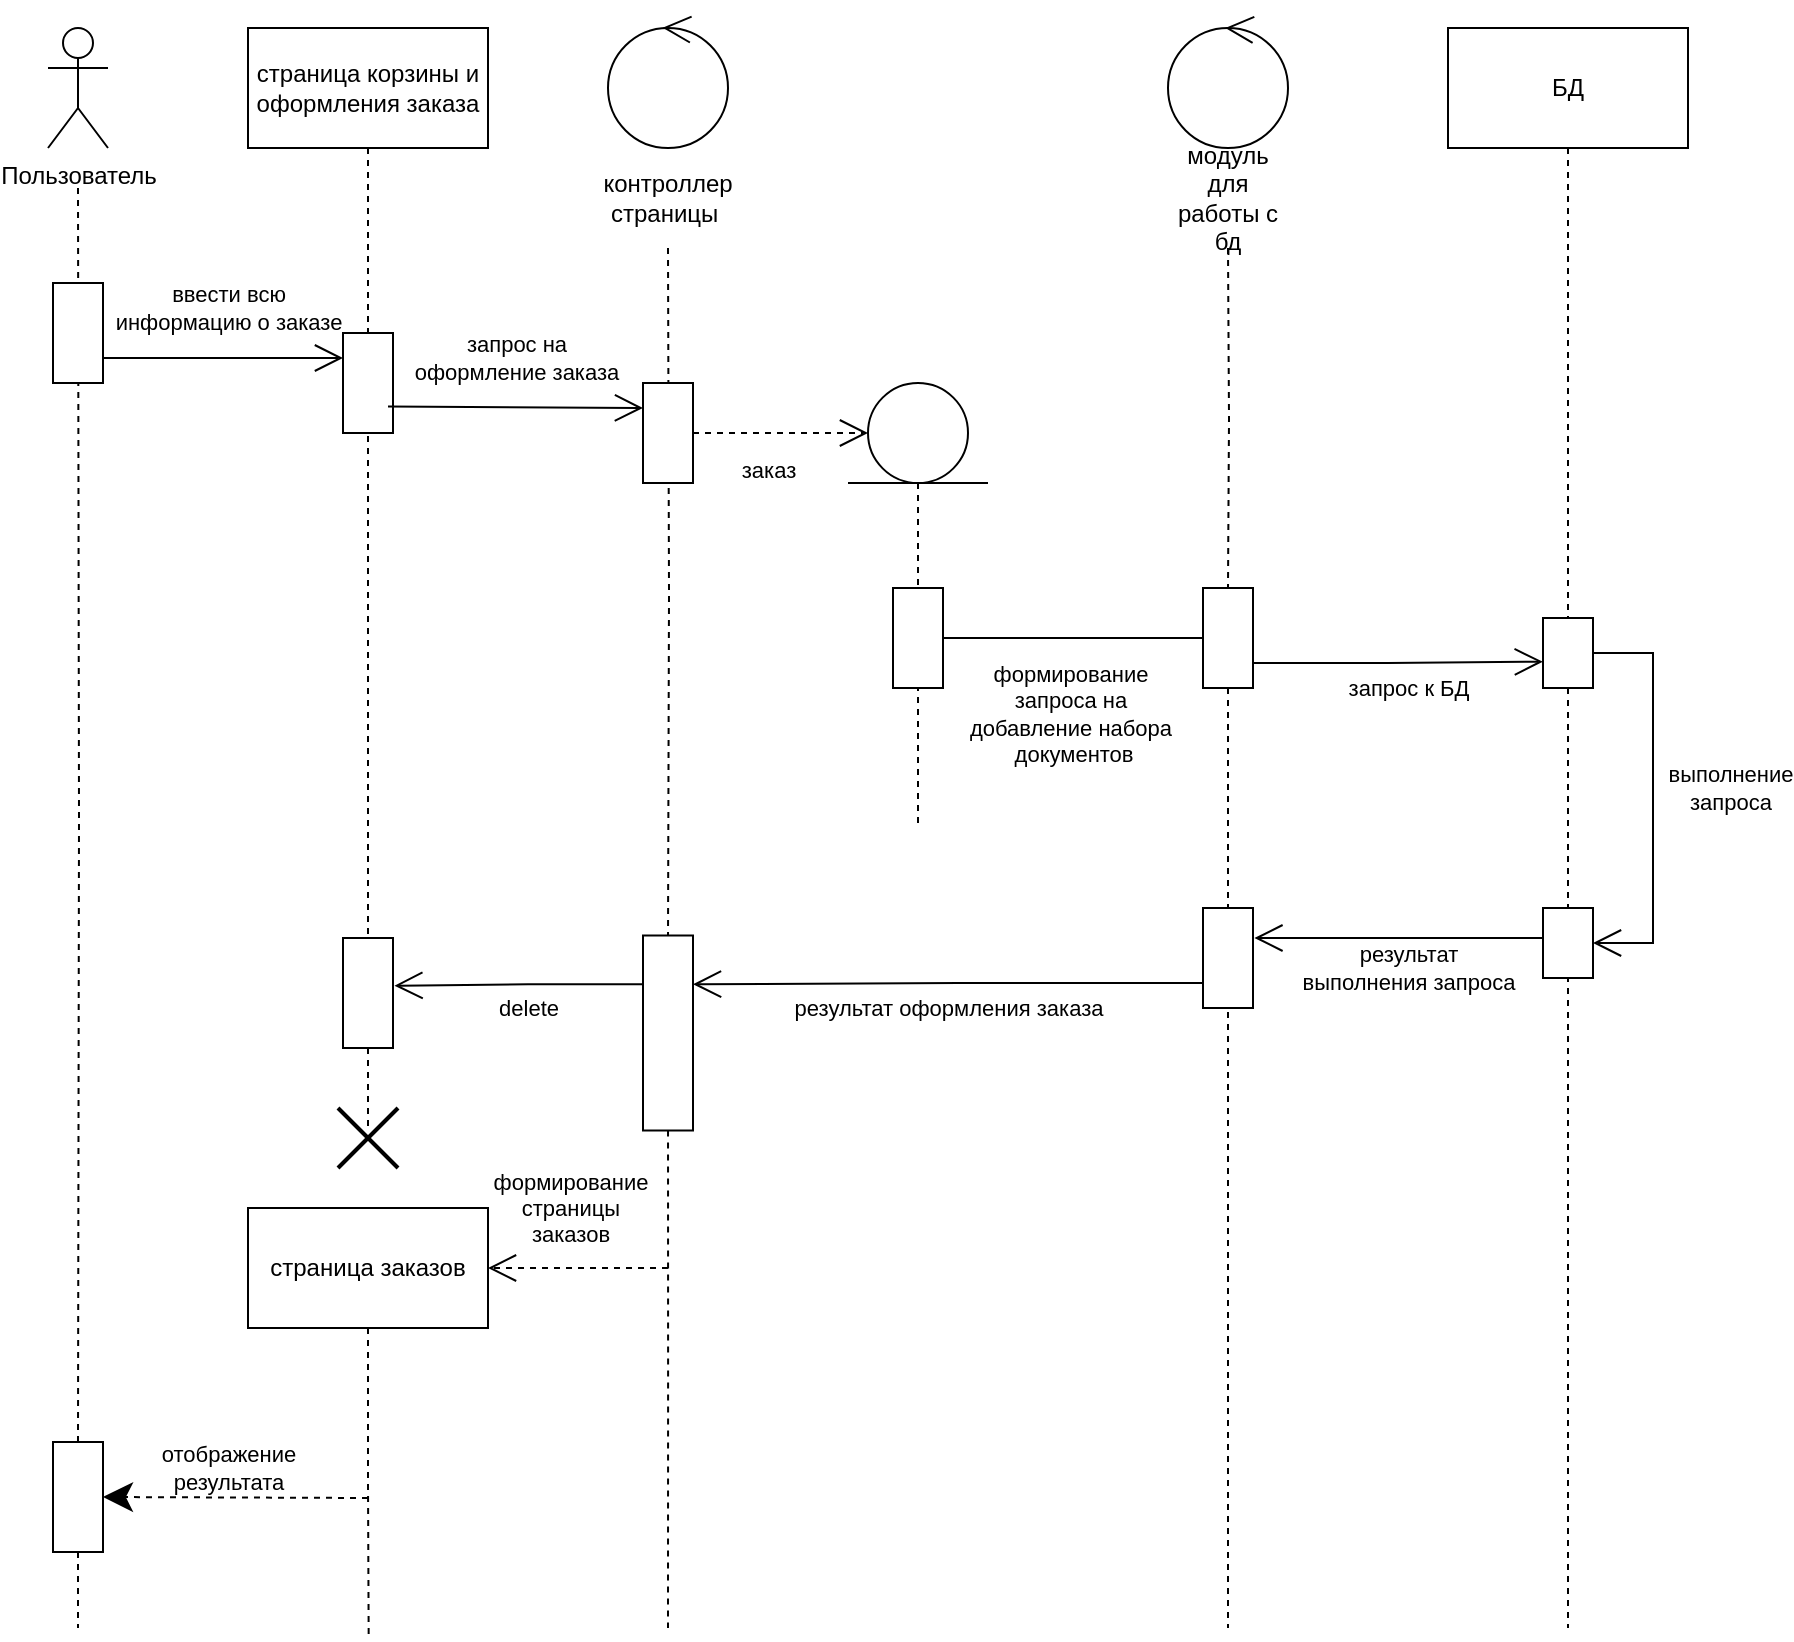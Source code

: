 <mxfile version="17.4.5" type="device"><diagram id="fLpMSVebgl40Ps6qI0sM" name="Page-1"><mxGraphModel dx="1021" dy="533" grid="1" gridSize="10" guides="1" tooltips="1" connect="1" arrows="1" fold="1" page="1" pageScale="1" pageWidth="2336" pageHeight="1654" math="0" shadow="0"><root><mxCell id="0"/><mxCell id="1" parent="0"/><mxCell id="WnyRg5-pZBOEVQRQJYbf-41" value="" style="edgeStyle=orthogonalEdgeStyle;rounded=0;orthogonalLoop=1;jettySize=auto;html=1;endArrow=none;endFill=0;endSize=12;dashed=1;" edge="1" parent="1" target="WnyRg5-pZBOEVQRQJYbf-40"><mxGeometry relative="1" as="geometry"><mxPoint x="550" y="690" as="targetPoint"/><mxPoint x="550" y="190" as="sourcePoint"/></mxGeometry></mxCell><mxCell id="WnyRg5-pZBOEVQRQJYbf-47" value="" style="edgeStyle=orthogonalEdgeStyle;rounded=0;orthogonalLoop=1;jettySize=auto;html=1;dashed=1;endArrow=none;endFill=0;" edge="1" parent="1" source="WnyRg5-pZBOEVQRQJYbf-5" target="WnyRg5-pZBOEVQRQJYbf-46"><mxGeometry relative="1" as="geometry"><mxPoint x="400" y="690" as="targetPoint"/><mxPoint x="400" y="140" as="sourcePoint"/></mxGeometry></mxCell><mxCell id="WnyRg5-pZBOEVQRQJYbf-57" value="" style="edgeStyle=orthogonalEdgeStyle;rounded=0;orthogonalLoop=1;jettySize=auto;html=1;dashed=1;endArrow=none;endFill=0;" edge="1" parent="1" target="WnyRg5-pZBOEVQRQJYbf-56"><mxGeometry relative="1" as="geometry"><mxPoint x="255" y="880" as="targetPoint"/><mxPoint x="255" y="160" as="sourcePoint"/><Array as="points"/></mxGeometry></mxCell><mxCell id="WnyRg5-pZBOEVQRQJYbf-4" style="edgeStyle=orthogonalEdgeStyle;rounded=0;orthogonalLoop=1;jettySize=auto;html=1;dashed=1;endArrow=none;endFill=0;startArrow=none;" edge="1" parent="1" source="WnyRg5-pZBOEVQRQJYbf-56"><mxGeometry relative="1" as="geometry"><mxPoint x="255" y="880" as="targetPoint"/><mxPoint x="255" y="160" as="sourcePoint"/><Array as="points"><mxPoint x="255" y="880"/></Array></mxGeometry></mxCell><mxCell id="WnyRg5-pZBOEVQRQJYbf-1" value="Пользователь&lt;br&gt;" style="shape=umlActor;verticalLabelPosition=bottom;verticalAlign=top;html=1;outlineConnect=0;" vertex="1" parent="1"><mxGeometry x="240" y="80" width="30" height="60" as="geometry"/></mxCell><mxCell id="WnyRg5-pZBOEVQRQJYbf-6" style="edgeStyle=orthogonalEdgeStyle;rounded=0;orthogonalLoop=1;jettySize=auto;html=1;dashed=1;endArrow=none;endFill=0;startArrow=none;" edge="1" parent="1" source="WnyRg5-pZBOEVQRQJYbf-46"><mxGeometry relative="1" as="geometry"><mxPoint x="400" y="630" as="targetPoint"/></mxGeometry></mxCell><mxCell id="WnyRg5-pZBOEVQRQJYbf-5" value="страница корзины и оформления заказа" style="rounded=0;whiteSpace=wrap;html=1;" vertex="1" parent="1"><mxGeometry x="340" y="80" width="120" height="60" as="geometry"/></mxCell><mxCell id="WnyRg5-pZBOEVQRQJYbf-10" style="edgeStyle=orthogonalEdgeStyle;rounded=0;orthogonalLoop=1;jettySize=auto;html=1;endArrow=none;endFill=0;endSize=12;dashed=1;startArrow=none;" edge="1" parent="1" source="WnyRg5-pZBOEVQRQJYbf-40"><mxGeometry relative="1" as="geometry"><mxPoint x="550" y="880" as="targetPoint"/><mxPoint x="550" y="190" as="sourcePoint"/></mxGeometry></mxCell><mxCell id="WnyRg5-pZBOEVQRQJYbf-7" value="контроллер страницы&amp;nbsp;" style="ellipse;whiteSpace=wrap;html=1;aspect=fixed;spacingTop=110;" vertex="1" parent="1"><mxGeometry x="520" y="80" width="60" height="60" as="geometry"/></mxCell><mxCell id="WnyRg5-pZBOEVQRQJYbf-9" value="" style="endArrow=open;html=1;rounded=0;exitX=0.5;exitY=0;exitDx=0;exitDy=0;entryX=0.455;entryY=-0.003;entryDx=0;entryDy=0;entryPerimeter=0;endFill=0;endSize=12;" edge="1" parent="1" source="WnyRg5-pZBOEVQRQJYbf-7" target="WnyRg5-pZBOEVQRQJYbf-7"><mxGeometry width="50" height="50" relative="1" as="geometry"><mxPoint x="460" y="150" as="sourcePoint"/><mxPoint x="510" y="100" as="targetPoint"/></mxGeometry></mxCell><mxCell id="WnyRg5-pZBOEVQRQJYbf-11" style="edgeStyle=orthogonalEdgeStyle;rounded=0;orthogonalLoop=1;jettySize=auto;html=1;endArrow=none;endFill=0;endSize=12;dashed=1;startArrow=none;" edge="1" parent="1" source="WnyRg5-pZBOEVQRQJYbf-28"><mxGeometry relative="1" as="geometry"><mxPoint x="830" y="880" as="targetPoint"/><mxPoint x="830" y="190" as="sourcePoint"/></mxGeometry></mxCell><mxCell id="WnyRg5-pZBOEVQRQJYbf-12" value="модуль для работы с бд" style="ellipse;whiteSpace=wrap;html=1;aspect=fixed;spacingTop=110;" vertex="1" parent="1"><mxGeometry x="800" y="80" width="60" height="60" as="geometry"/></mxCell><mxCell id="WnyRg5-pZBOEVQRQJYbf-13" value="" style="endArrow=open;html=1;rounded=0;exitX=0.5;exitY=0;exitDx=0;exitDy=0;entryX=0.455;entryY=-0.003;entryDx=0;entryDy=0;entryPerimeter=0;endFill=0;endSize=12;" edge="1" parent="1"><mxGeometry width="50" height="50" relative="1" as="geometry"><mxPoint x="831.35" y="80.18" as="sourcePoint"/><mxPoint x="828.65" y="80" as="targetPoint"/></mxGeometry></mxCell><mxCell id="WnyRg5-pZBOEVQRQJYbf-31" style="edgeStyle=orthogonalEdgeStyle;rounded=0;orthogonalLoop=1;jettySize=auto;html=1;endArrow=none;endFill=0;endSize=12;startArrow=none;dashed=1;exitX=1;exitY=0.5;exitDx=0;exitDy=0;" edge="1" parent="1" source="WnyRg5-pZBOEVQRQJYbf-32"><mxGeometry relative="1" as="geometry"><mxPoint x="1000" y="880" as="targetPoint"/><mxPoint x="990" y="490" as="sourcePoint"/><Array as="points"/></mxGeometry></mxCell><mxCell id="WnyRg5-pZBOEVQRQJYbf-14" value="БД" style="rounded=0;whiteSpace=wrap;html=1;" vertex="1" parent="1"><mxGeometry x="940" y="80" width="120" height="60" as="geometry"/></mxCell><mxCell id="WnyRg5-pZBOEVQRQJYbf-15" value="" style="rounded=0;whiteSpace=wrap;html=1;rotation=90;" vertex="1" parent="1"><mxGeometry x="230" y="220" width="50" height="25" as="geometry"/></mxCell><mxCell id="WnyRg5-pZBOEVQRQJYbf-17" value="" style="rounded=0;whiteSpace=wrap;html=1;rotation=90;" vertex="1" parent="1"><mxGeometry x="375" y="245" width="50" height="25" as="geometry"/></mxCell><mxCell id="WnyRg5-pZBOEVQRQJYbf-18" value="" style="endArrow=open;html=1;rounded=0;endSize=12;exitX=0.75;exitY=0;exitDx=0;exitDy=0;entryX=0.25;entryY=1;entryDx=0;entryDy=0;endFill=0;" edge="1" parent="1" source="WnyRg5-pZBOEVQRQJYbf-15" target="WnyRg5-pZBOEVQRQJYbf-17"><mxGeometry width="50" height="50" relative="1" as="geometry"><mxPoint x="390" y="280" as="sourcePoint"/><mxPoint x="440" y="230" as="targetPoint"/></mxGeometry></mxCell><mxCell id="WnyRg5-pZBOEVQRQJYbf-19" value="ввести всю &lt;br&gt;информацию о заказе" style="edgeLabel;html=1;align=center;verticalAlign=middle;resizable=0;points=[];" vertex="1" connectable="0" parent="WnyRg5-pZBOEVQRQJYbf-18"><mxGeometry x="-0.434" y="-2" relative="1" as="geometry"><mxPoint x="28" y="-27" as="offset"/></mxGeometry></mxCell><mxCell id="WnyRg5-pZBOEVQRQJYbf-25" value="заказ" style="edgeStyle=orthogonalEdgeStyle;rounded=0;orthogonalLoop=1;jettySize=auto;html=1;exitX=0.5;exitY=0;exitDx=0;exitDy=0;entryX=0;entryY=0.5;entryDx=0;entryDy=0;endArrow=open;endFill=0;endSize=12;dashed=1;" edge="1" parent="1" source="WnyRg5-pZBOEVQRQJYbf-20" target="WnyRg5-pZBOEVQRQJYbf-23"><mxGeometry x="-0.143" y="-17" relative="1" as="geometry"><mxPoint y="1" as="offset"/></mxGeometry></mxCell><mxCell id="WnyRg5-pZBOEVQRQJYbf-20" value="" style="rounded=0;whiteSpace=wrap;html=1;rotation=90;" vertex="1" parent="1"><mxGeometry x="525" y="270" width="50" height="25" as="geometry"/></mxCell><mxCell id="WnyRg5-pZBOEVQRQJYbf-21" value="" style="endArrow=open;html=1;rounded=0;endSize=12;exitX=0.75;exitY=0;exitDx=0;exitDy=0;entryX=0.25;entryY=1;entryDx=0;entryDy=0;endFill=0;" edge="1" parent="1" target="WnyRg5-pZBOEVQRQJYbf-20"><mxGeometry width="50" height="50" relative="1" as="geometry"><mxPoint x="410.0" y="269.26" as="sourcePoint"/><mxPoint x="530" y="269.26" as="targetPoint"/></mxGeometry></mxCell><mxCell id="WnyRg5-pZBOEVQRQJYbf-22" value="запрос на &lt;br&gt;оформление заказа" style="edgeLabel;html=1;align=center;verticalAlign=middle;resizable=0;points=[];" vertex="1" connectable="0" parent="WnyRg5-pZBOEVQRQJYbf-21"><mxGeometry x="-0.434" y="-2" relative="1" as="geometry"><mxPoint x="28" y="-27" as="offset"/></mxGeometry></mxCell><mxCell id="WnyRg5-pZBOEVQRQJYbf-26" style="edgeStyle=orthogonalEdgeStyle;rounded=0;orthogonalLoop=1;jettySize=auto;html=1;exitX=0.5;exitY=1;exitDx=0;exitDy=0;dashed=1;endArrow=none;endFill=0;endSize=12;startArrow=none;" edge="1" parent="1" source="WnyRg5-pZBOEVQRQJYbf-27"><mxGeometry relative="1" as="geometry"><mxPoint x="675" y="480" as="targetPoint"/><Array as="points"><mxPoint x="675" y="385"/><mxPoint x="675" y="480"/></Array></mxGeometry></mxCell><mxCell id="WnyRg5-pZBOEVQRQJYbf-23" value="" style="ellipse;whiteSpace=wrap;html=1;aspect=fixed;" vertex="1" parent="1"><mxGeometry x="650" y="257.5" width="50" height="50" as="geometry"/></mxCell><mxCell id="WnyRg5-pZBOEVQRQJYbf-24" value="" style="endArrow=none;html=1;rounded=0;endSize=12;" edge="1" parent="1"><mxGeometry width="50" height="50" relative="1" as="geometry"><mxPoint x="640" y="307.5" as="sourcePoint"/><mxPoint x="710" y="307.5" as="targetPoint"/></mxGeometry></mxCell><mxCell id="WnyRg5-pZBOEVQRQJYbf-30" value="формирование &lt;br&gt;запроса на &lt;br&gt;добавление набора&lt;br&gt;&amp;nbsp;документов" style="edgeStyle=orthogonalEdgeStyle;rounded=0;orthogonalLoop=1;jettySize=auto;html=1;exitX=0.5;exitY=0;exitDx=0;exitDy=0;entryX=0.5;entryY=1;entryDx=0;entryDy=0;endArrow=none;endFill=0;endSize=12;" edge="1" parent="1" source="WnyRg5-pZBOEVQRQJYbf-27" target="WnyRg5-pZBOEVQRQJYbf-28"><mxGeometry x="-0.038" y="-37" relative="1" as="geometry"><Array as="points"><mxPoint x="688" y="385"/></Array><mxPoint x="1" y="1" as="offset"/></mxGeometry></mxCell><mxCell id="WnyRg5-pZBOEVQRQJYbf-35" value="запрос к БД" style="edgeStyle=orthogonalEdgeStyle;rounded=0;orthogonalLoop=1;jettySize=auto;html=1;exitX=0.75;exitY=0;exitDx=0;exitDy=0;entryX=0.624;entryY=1.003;entryDx=0;entryDy=0;entryPerimeter=0;endArrow=open;endFill=0;endSize=12;" edge="1" parent="1" source="WnyRg5-pZBOEVQRQJYbf-28" target="WnyRg5-pZBOEVQRQJYbf-32"><mxGeometry x="0.068" y="-13" relative="1" as="geometry"><Array as="points"><mxPoint x="910" y="397"/></Array><mxPoint as="offset"/></mxGeometry></mxCell><mxCell id="WnyRg5-pZBOEVQRQJYbf-28" value="" style="rounded=0;whiteSpace=wrap;html=1;rotation=90;" vertex="1" parent="1"><mxGeometry x="805" y="372.5" width="50" height="25" as="geometry"/></mxCell><mxCell id="WnyRg5-pZBOEVQRQJYbf-29" value="" style="edgeStyle=orthogonalEdgeStyle;rounded=0;orthogonalLoop=1;jettySize=auto;html=1;endArrow=none;endFill=0;endSize=12;dashed=1;" edge="1" parent="1" target="WnyRg5-pZBOEVQRQJYbf-28"><mxGeometry relative="1" as="geometry"><mxPoint x="830" y="561.538" as="targetPoint"/><mxPoint x="830" y="190" as="sourcePoint"/></mxGeometry></mxCell><mxCell id="WnyRg5-pZBOEVQRQJYbf-37" value="выполнение&lt;br&gt;запроса" style="edgeStyle=orthogonalEdgeStyle;rounded=0;orthogonalLoop=1;jettySize=auto;html=1;exitX=0.5;exitY=0;exitDx=0;exitDy=0;entryX=0.5;entryY=0;entryDx=0;entryDy=0;endArrow=open;endFill=0;endSize=12;" edge="1" parent="1" source="WnyRg5-pZBOEVQRQJYbf-32" target="WnyRg5-pZBOEVQRQJYbf-36"><mxGeometry x="-0.049" y="38" relative="1" as="geometry"><mxPoint as="offset"/></mxGeometry></mxCell><mxCell id="WnyRg5-pZBOEVQRQJYbf-32" value="" style="rounded=0;whiteSpace=wrap;html=1;rotation=90;" vertex="1" parent="1"><mxGeometry x="982.5" y="380" width="35" height="25" as="geometry"/></mxCell><mxCell id="WnyRg5-pZBOEVQRQJYbf-33" value="" style="edgeStyle=orthogonalEdgeStyle;rounded=0;orthogonalLoop=1;jettySize=auto;html=1;exitX=0.5;exitY=1;exitDx=0;exitDy=0;endArrow=none;endFill=0;endSize=12;dashed=1;" edge="1" parent="1" source="WnyRg5-pZBOEVQRQJYbf-14" target="WnyRg5-pZBOEVQRQJYbf-32"><mxGeometry relative="1" as="geometry"><mxPoint x="1000" y="702" as="targetPoint"/><mxPoint x="1000" y="140" as="sourcePoint"/></mxGeometry></mxCell><mxCell id="WnyRg5-pZBOEVQRQJYbf-39" value="результат &lt;br&gt;выполнения запроса" style="edgeStyle=orthogonalEdgeStyle;rounded=0;orthogonalLoop=1;jettySize=auto;html=1;exitX=0.5;exitY=1;exitDx=0;exitDy=0;endArrow=open;endFill=0;endSize=12;entryX=0.308;entryY=-0.028;entryDx=0;entryDy=0;entryPerimeter=0;" edge="1" parent="1" source="WnyRg5-pZBOEVQRQJYbf-36" target="WnyRg5-pZBOEVQRQJYbf-38"><mxGeometry x="-0.049" y="15" relative="1" as="geometry"><mxPoint x="870" y="538" as="targetPoint"/><Array as="points"><mxPoint x="988" y="535"/><mxPoint x="843" y="535"/></Array><mxPoint as="offset"/></mxGeometry></mxCell><mxCell id="WnyRg5-pZBOEVQRQJYbf-45" value="результат оформления заказа" style="edgeStyle=orthogonalEdgeStyle;rounded=0;orthogonalLoop=1;jettySize=auto;html=1;exitX=0.75;exitY=1;exitDx=0;exitDy=0;entryX=0.25;entryY=0;entryDx=0;entryDy=0;endArrow=open;endFill=0;endSize=12;" edge="1" parent="1" source="WnyRg5-pZBOEVQRQJYbf-38" target="WnyRg5-pZBOEVQRQJYbf-40"><mxGeometry x="0.002" y="12" relative="1" as="geometry"><mxPoint as="offset"/></mxGeometry></mxCell><mxCell id="WnyRg5-pZBOEVQRQJYbf-38" value="" style="rounded=0;whiteSpace=wrap;html=1;rotation=90;" vertex="1" parent="1"><mxGeometry x="805" y="532.5" width="50" height="25" as="geometry"/></mxCell><mxCell id="WnyRg5-pZBOEVQRQJYbf-48" value="delete" style="edgeStyle=orthogonalEdgeStyle;rounded=0;orthogonalLoop=1;jettySize=auto;html=1;exitX=0.25;exitY=1;exitDx=0;exitDy=0;entryX=0.434;entryY=-0.029;entryDx=0;entryDy=0;entryPerimeter=0;endArrow=open;endFill=0;endSize=12;" edge="1" parent="1" source="WnyRg5-pZBOEVQRQJYbf-40" target="WnyRg5-pZBOEVQRQJYbf-46"><mxGeometry x="-0.068" y="11" relative="1" as="geometry"><mxPoint as="offset"/></mxGeometry></mxCell><mxCell id="WnyRg5-pZBOEVQRQJYbf-40" value="" style="rounded=0;whiteSpace=wrap;html=1;rotation=90;" vertex="1" parent="1"><mxGeometry x="501.25" y="570" width="97.5" height="25" as="geometry"/></mxCell><mxCell id="WnyRg5-pZBOEVQRQJYbf-36" value="" style="rounded=0;whiteSpace=wrap;html=1;rotation=90;" vertex="1" parent="1"><mxGeometry x="982.5" y="525" width="35" height="25" as="geometry"/></mxCell><mxCell id="WnyRg5-pZBOEVQRQJYbf-27" value="" style="rounded=0;whiteSpace=wrap;html=1;rotation=90;" vertex="1" parent="1"><mxGeometry x="650" y="372.5" width="50" height="25" as="geometry"/></mxCell><mxCell id="WnyRg5-pZBOEVQRQJYbf-43" value="" style="edgeStyle=orthogonalEdgeStyle;rounded=0;orthogonalLoop=1;jettySize=auto;html=1;exitX=0.5;exitY=1;exitDx=0;exitDy=0;dashed=1;endArrow=none;endFill=0;endSize=12;" edge="1" parent="1" source="WnyRg5-pZBOEVQRQJYbf-23" target="WnyRg5-pZBOEVQRQJYbf-27"><mxGeometry relative="1" as="geometry"><mxPoint x="675" y="440" as="targetPoint"/><mxPoint x="675" y="307.5" as="sourcePoint"/></mxGeometry></mxCell><mxCell id="WnyRg5-pZBOEVQRQJYbf-46" value="" style="rounded=0;whiteSpace=wrap;html=1;rotation=90;" vertex="1" parent="1"><mxGeometry x="372.5" y="550" width="55" height="25" as="geometry"/></mxCell><mxCell id="WnyRg5-pZBOEVQRQJYbf-49" value="" style="endArrow=none;html=1;rounded=0;endSize=12;strokeWidth=2;" edge="1" parent="1"><mxGeometry width="50" height="50" relative="1" as="geometry"><mxPoint x="385" y="650" as="sourcePoint"/><mxPoint x="415" y="620" as="targetPoint"/></mxGeometry></mxCell><mxCell id="WnyRg5-pZBOEVQRQJYbf-50" value="" style="endArrow=none;html=1;rounded=0;endSize=12;strokeWidth=2;" edge="1" parent="1"><mxGeometry width="50" height="50" relative="1" as="geometry"><mxPoint x="415" y="650" as="sourcePoint"/><mxPoint x="385" y="620" as="targetPoint"/></mxGeometry></mxCell><mxCell id="WnyRg5-pZBOEVQRQJYbf-53" style="edgeStyle=orthogonalEdgeStyle;rounded=0;orthogonalLoop=1;jettySize=auto;html=1;exitX=0.5;exitY=1;exitDx=0;exitDy=0;dashed=1;endArrow=none;endFill=0;endSize=12;strokeWidth=1;" edge="1" parent="1" source="WnyRg5-pZBOEVQRQJYbf-51"><mxGeometry relative="1" as="geometry"><mxPoint x="400.333" y="884" as="targetPoint"/></mxGeometry></mxCell><mxCell id="WnyRg5-pZBOEVQRQJYbf-51" value="страница заказов" style="rounded=0;whiteSpace=wrap;html=1;" vertex="1" parent="1"><mxGeometry x="340" y="670" width="120" height="60" as="geometry"/></mxCell><mxCell id="WnyRg5-pZBOEVQRQJYbf-52" value="" style="endArrow=open;html=1;rounded=0;endSize=12;strokeWidth=1;entryX=1;entryY=0.5;entryDx=0;entryDy=0;endFill=0;dashed=1;" edge="1" parent="1" target="WnyRg5-pZBOEVQRQJYbf-51"><mxGeometry width="50" height="50" relative="1" as="geometry"><mxPoint x="550" y="700" as="sourcePoint"/><mxPoint x="550" y="640" as="targetPoint"/></mxGeometry></mxCell><mxCell id="WnyRg5-pZBOEVQRQJYbf-59" value="формирование &lt;br&gt;страницы &lt;br&gt;заказов" style="edgeLabel;html=1;align=center;verticalAlign=middle;resizable=0;points=[];" vertex="1" connectable="0" parent="WnyRg5-pZBOEVQRQJYbf-52"><mxGeometry x="-0.294" relative="1" as="geometry"><mxPoint x="-17" y="-30" as="offset"/></mxGeometry></mxCell><mxCell id="WnyRg5-pZBOEVQRQJYbf-56" value="" style="rounded=0;whiteSpace=wrap;html=1;rotation=90;" vertex="1" parent="1"><mxGeometry x="227.5" y="802" width="55" height="25" as="geometry"/></mxCell><mxCell id="WnyRg5-pZBOEVQRQJYbf-58" value="отображение&lt;br&gt;результата" style="endArrow=classic;html=1;rounded=0;dashed=1;endSize=12;strokeWidth=1;entryX=0.5;entryY=0;entryDx=0;entryDy=0;" edge="1" parent="1" target="WnyRg5-pZBOEVQRQJYbf-56"><mxGeometry x="0.057" y="-15" width="50" height="50" relative="1" as="geometry"><mxPoint x="400" y="815" as="sourcePoint"/><mxPoint x="390" y="750" as="targetPoint"/><mxPoint as="offset"/></mxGeometry></mxCell></root></mxGraphModel></diagram></mxfile>